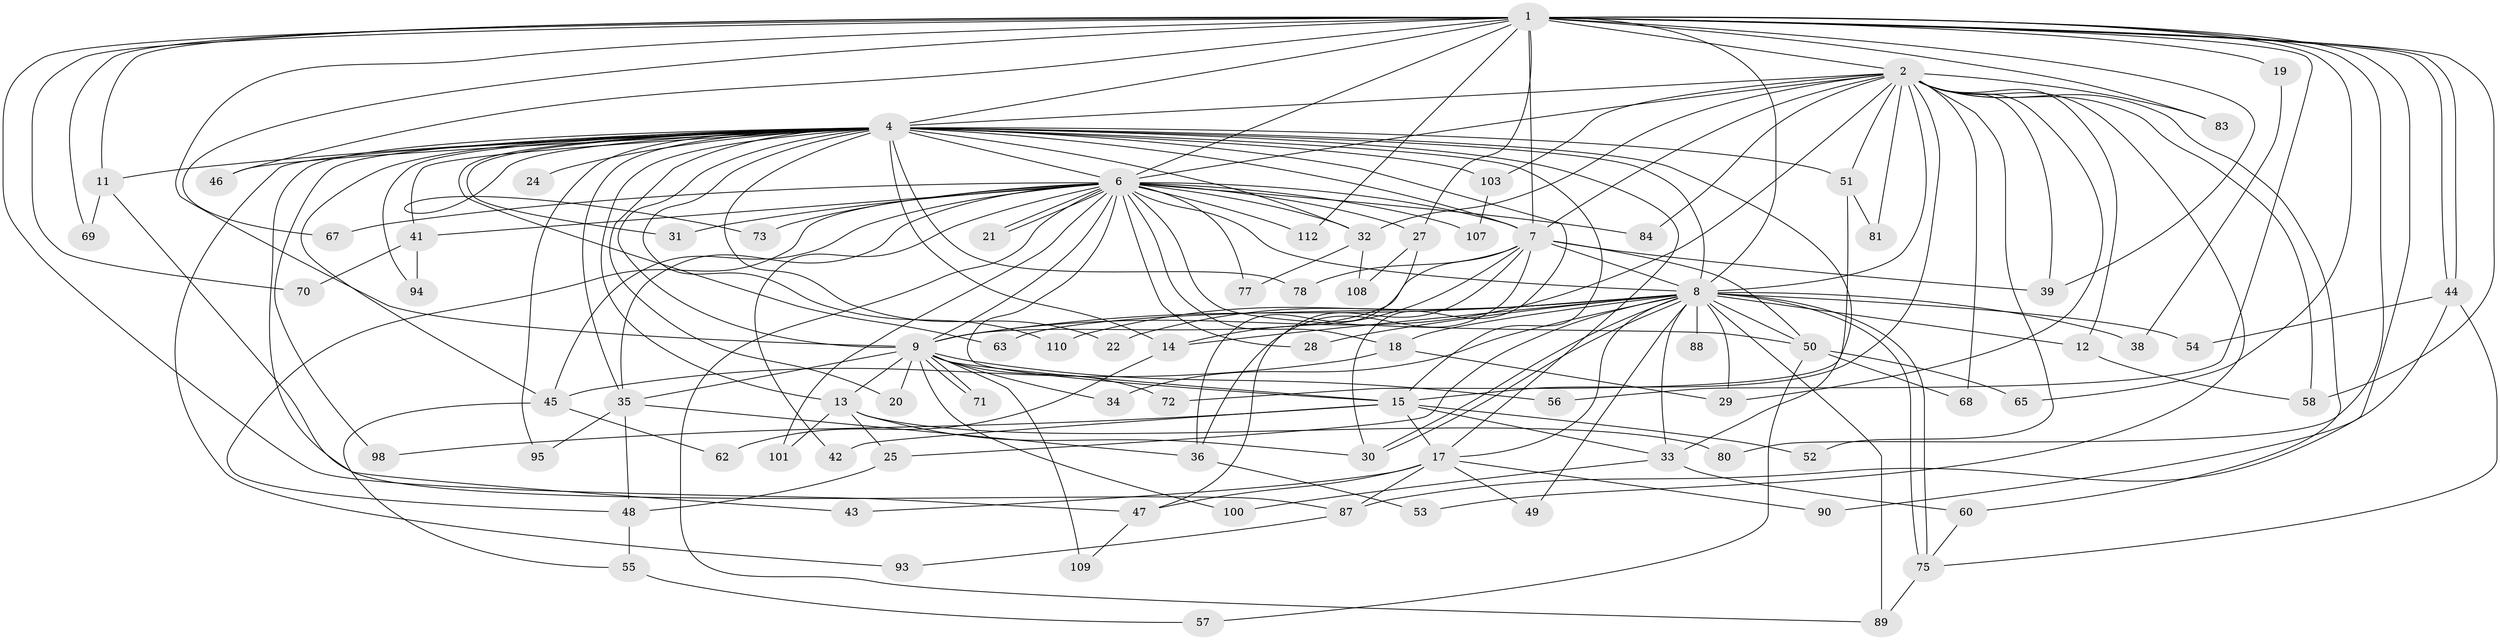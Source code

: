 // Generated by graph-tools (version 1.1) at 2025/51/02/27/25 19:51:47]
// undirected, 84 vertices, 193 edges
graph export_dot {
graph [start="1"]
  node [color=gray90,style=filled];
  1 [super="+3"];
  2 [super="+104"];
  4 [super="+5"];
  6 [super="+106"];
  7 [super="+23"];
  8 [super="+10"];
  9 [super="+91"];
  11;
  12;
  13 [super="+40"];
  14 [super="+92"];
  15 [super="+16"];
  17 [super="+26"];
  18;
  19;
  20;
  21;
  22;
  24;
  25 [super="+85"];
  27;
  28;
  29 [super="+82"];
  30 [super="+37"];
  31;
  32 [super="+61"];
  33 [super="+99"];
  34;
  35 [super="+66"];
  36 [super="+102"];
  38;
  39 [super="+74"];
  41;
  42;
  43;
  44 [super="+105"];
  45 [super="+76"];
  46;
  47 [super="+64"];
  48 [super="+59"];
  49;
  50 [super="+79"];
  51;
  52;
  53;
  54;
  55;
  56;
  57;
  58;
  60;
  62 [super="+86"];
  63;
  65;
  67;
  68;
  69;
  70;
  71;
  72;
  73;
  75 [super="+96"];
  77;
  78;
  80;
  81;
  83;
  84;
  87 [super="+111"];
  88;
  89 [super="+97"];
  90;
  93;
  94;
  95;
  98;
  100;
  101;
  103;
  107;
  108;
  109;
  110;
  112;
  1 -- 2 [weight=2];
  1 -- 4 [weight=4];
  1 -- 6 [weight=2];
  1 -- 7 [weight=2];
  1 -- 8 [weight=4];
  1 -- 9 [weight=2];
  1 -- 11;
  1 -- 19 [weight=2];
  1 -- 27;
  1 -- 44;
  1 -- 44;
  1 -- 56;
  1 -- 58;
  1 -- 65;
  1 -- 67;
  1 -- 69;
  1 -- 70;
  1 -- 90;
  1 -- 112;
  1 -- 39;
  1 -- 46;
  1 -- 47;
  1 -- 80;
  1 -- 83;
  2 -- 4 [weight=2];
  2 -- 6;
  2 -- 7;
  2 -- 8 [weight=2];
  2 -- 9;
  2 -- 12;
  2 -- 15;
  2 -- 29;
  2 -- 32;
  2 -- 39;
  2 -- 51;
  2 -- 52;
  2 -- 53;
  2 -- 60;
  2 -- 68;
  2 -- 81;
  2 -- 83;
  2 -- 84;
  2 -- 103;
  2 -- 58;
  4 -- 6 [weight=2];
  4 -- 7 [weight=3];
  4 -- 8 [weight=4];
  4 -- 9 [weight=3];
  4 -- 11;
  4 -- 20;
  4 -- 22;
  4 -- 24 [weight=2];
  4 -- 35;
  4 -- 46;
  4 -- 51;
  4 -- 63;
  4 -- 93;
  4 -- 98;
  4 -- 73;
  4 -- 13;
  4 -- 78;
  4 -- 17;
  4 -- 94;
  4 -- 31;
  4 -- 32;
  4 -- 95;
  4 -- 103;
  4 -- 41;
  4 -- 43;
  4 -- 45;
  4 -- 110;
  4 -- 30;
  4 -- 15;
  4 -- 33;
  4 -- 14;
  6 -- 7;
  6 -- 8 [weight=2];
  6 -- 9;
  6 -- 18;
  6 -- 21;
  6 -- 21;
  6 -- 27;
  6 -- 28;
  6 -- 31;
  6 -- 41;
  6 -- 42;
  6 -- 45;
  6 -- 50;
  6 -- 67;
  6 -- 73;
  6 -- 77;
  6 -- 84;
  6 -- 89;
  6 -- 101;
  6 -- 107;
  6 -- 112;
  6 -- 15;
  6 -- 32;
  6 -- 35;
  6 -- 48;
  7 -- 8 [weight=2];
  7 -- 9;
  7 -- 14;
  7 -- 36;
  7 -- 47;
  7 -- 50;
  7 -- 78;
  7 -- 39;
  8 -- 9 [weight=2];
  8 -- 12;
  8 -- 18;
  8 -- 25;
  8 -- 30;
  8 -- 30;
  8 -- 34;
  8 -- 38;
  8 -- 49;
  8 -- 54;
  8 -- 63;
  8 -- 75;
  8 -- 75;
  8 -- 88 [weight=2];
  8 -- 110;
  8 -- 33;
  8 -- 14;
  8 -- 22;
  8 -- 28;
  8 -- 50;
  8 -- 89;
  8 -- 29;
  8 -- 17;
  9 -- 13;
  9 -- 15;
  9 -- 20;
  9 -- 34;
  9 -- 35;
  9 -- 56;
  9 -- 71;
  9 -- 71;
  9 -- 72;
  9 -- 100;
  9 -- 109;
  11 -- 69;
  11 -- 87;
  12 -- 58;
  13 -- 25;
  13 -- 80;
  13 -- 101;
  13 -- 30;
  14 -- 62;
  15 -- 33;
  15 -- 42;
  15 -- 52;
  15 -- 17;
  15 -- 98;
  17 -- 43;
  17 -- 49;
  17 -- 90;
  17 -- 87;
  17 -- 47;
  18 -- 29;
  18 -- 45;
  19 -- 38;
  25 -- 48 [weight=2];
  27 -- 36;
  27 -- 108;
  32 -- 77;
  32 -- 108;
  33 -- 60;
  33 -- 100;
  35 -- 48;
  35 -- 36;
  35 -- 95;
  36 -- 53;
  41 -- 70;
  41 -- 94;
  44 -- 54;
  44 -- 87;
  44 -- 75;
  45 -- 55;
  45 -- 62 [weight=2];
  47 -- 109;
  48 -- 55;
  50 -- 57;
  50 -- 65;
  50 -- 68;
  51 -- 72;
  51 -- 81;
  55 -- 57;
  60 -- 75;
  75 -- 89;
  87 -- 93;
  103 -- 107;
}
